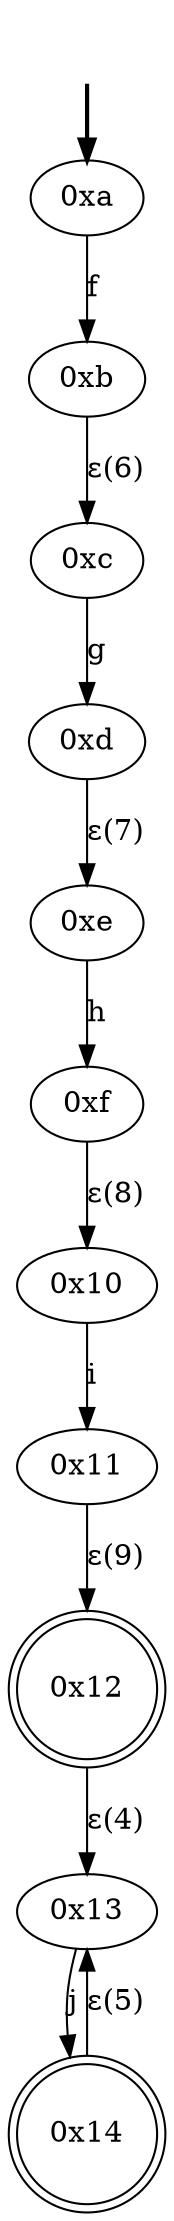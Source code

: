 digraph {
	fake [style=invisible]
	"0xa" [root=true]
	"0xb"
	"0xc"
	"0xd"
	"0xe"
	"0xf"
	"0x10"
	"0x11"
	"0x12" [shape=doublecircle]
	"0x13"
	"0x14" [shape=doublecircle]
	fake -> "0xa" [style=bold]
	"0xa" -> "0xb" [label=f]
	"0xc" -> "0xd" [label=g]
	"0xb" -> "0xc" [label="ε(6)"]
	"0xe" -> "0xf" [label=h]
	"0xd" -> "0xe" [label="ε(7)"]
	"0x10" -> "0x11" [label=i]
	"0xf" -> "0x10" [label="ε(8)"]
	"0x12" -> "0x13" [label="ε(4)"]
	"0x13" -> "0x14" [label=j]
	"0x14" -> "0x13" [label="ε(5)"]
	"0x11" -> "0x12" [label="ε(9)"]
}
